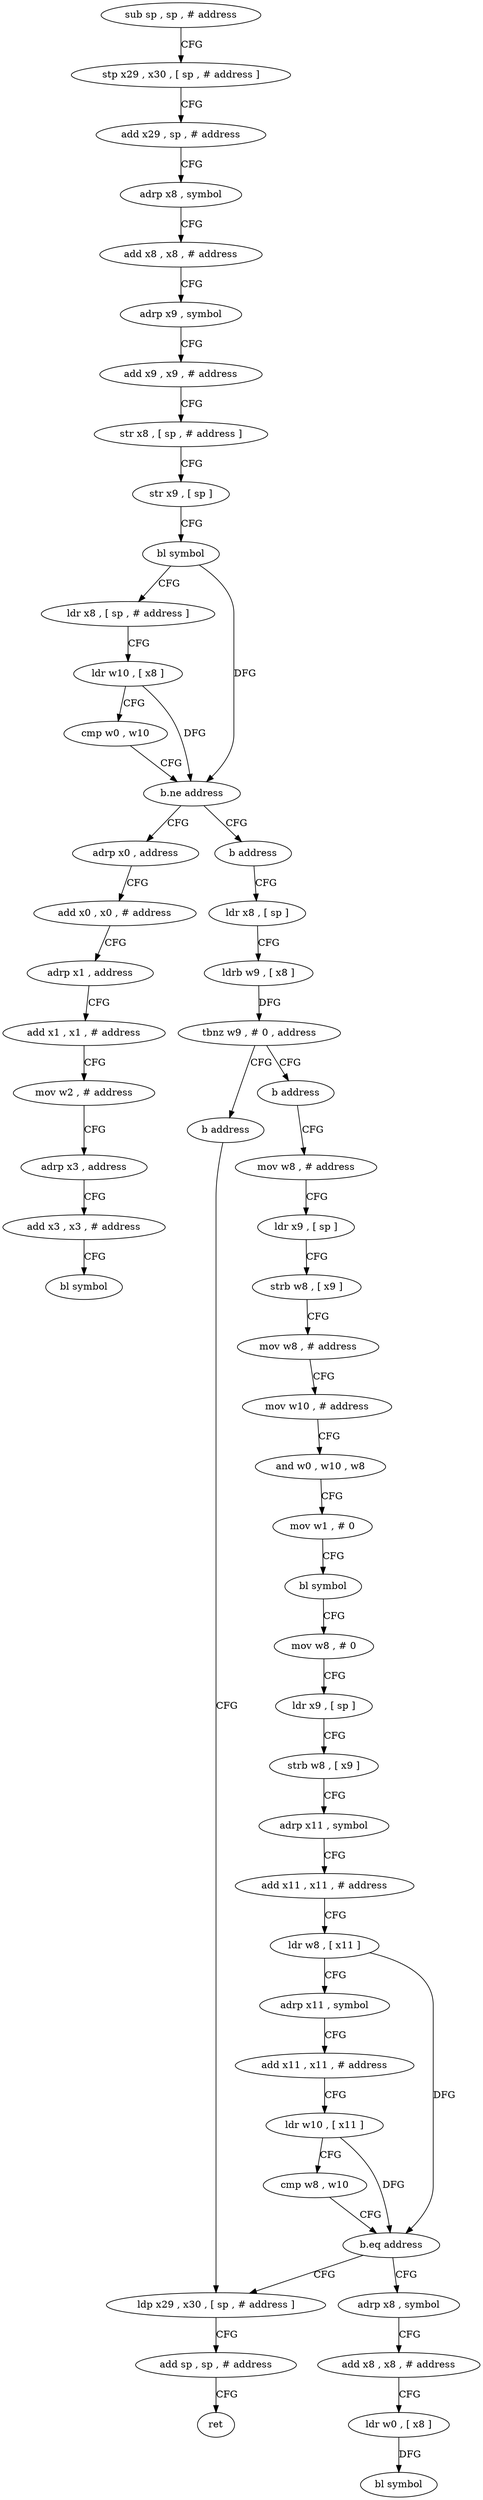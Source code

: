 digraph "func" {
"4208044" [label = "sub sp , sp , # address" ]
"4208048" [label = "stp x29 , x30 , [ sp , # address ]" ]
"4208052" [label = "add x29 , sp , # address" ]
"4208056" [label = "adrp x8 , symbol" ]
"4208060" [label = "add x8 , x8 , # address" ]
"4208064" [label = "adrp x9 , symbol" ]
"4208068" [label = "add x9 , x9 , # address" ]
"4208072" [label = "str x8 , [ sp , # address ]" ]
"4208076" [label = "str x9 , [ sp ]" ]
"4208080" [label = "bl symbol" ]
"4208084" [label = "ldr x8 , [ sp , # address ]" ]
"4208088" [label = "ldr w10 , [ x8 ]" ]
"4208092" [label = "cmp w0 , w10" ]
"4208096" [label = "b.ne address" ]
"4208104" [label = "adrp x0 , address" ]
"4208100" [label = "b address" ]
"4208108" [label = "add x0 , x0 , # address" ]
"4208112" [label = "adrp x1 , address" ]
"4208116" [label = "add x1 , x1 , # address" ]
"4208120" [label = "mov w2 , # address" ]
"4208124" [label = "adrp x3 , address" ]
"4208128" [label = "add x3 , x3 , # address" ]
"4208132" [label = "bl symbol" ]
"4208136" [label = "ldr x8 , [ sp ]" ]
"4208140" [label = "ldrb w9 , [ x8 ]" ]
"4208144" [label = "tbnz w9 , # 0 , address" ]
"4208152" [label = "b address" ]
"4208148" [label = "b address" ]
"4208248" [label = "ldp x29 , x30 , [ sp , # address ]" ]
"4208156" [label = "mov w8 , # address" ]
"4208252" [label = "add sp , sp , # address" ]
"4208256" [label = "ret" ]
"4208160" [label = "ldr x9 , [ sp ]" ]
"4208164" [label = "strb w8 , [ x9 ]" ]
"4208168" [label = "mov w8 , # address" ]
"4208172" [label = "mov w10 , # address" ]
"4208176" [label = "and w0 , w10 , w8" ]
"4208180" [label = "mov w1 , # 0" ]
"4208184" [label = "bl symbol" ]
"4208188" [label = "mov w8 , # 0" ]
"4208192" [label = "ldr x9 , [ sp ]" ]
"4208196" [label = "strb w8 , [ x9 ]" ]
"4208200" [label = "adrp x11 , symbol" ]
"4208204" [label = "add x11 , x11 , # address" ]
"4208208" [label = "ldr w8 , [ x11 ]" ]
"4208212" [label = "adrp x11 , symbol" ]
"4208216" [label = "add x11 , x11 , # address" ]
"4208220" [label = "ldr w10 , [ x11 ]" ]
"4208224" [label = "cmp w8 , w10" ]
"4208228" [label = "b.eq address" ]
"4208232" [label = "adrp x8 , symbol" ]
"4208236" [label = "add x8 , x8 , # address" ]
"4208240" [label = "ldr w0 , [ x8 ]" ]
"4208244" [label = "bl symbol" ]
"4208044" -> "4208048" [ label = "CFG" ]
"4208048" -> "4208052" [ label = "CFG" ]
"4208052" -> "4208056" [ label = "CFG" ]
"4208056" -> "4208060" [ label = "CFG" ]
"4208060" -> "4208064" [ label = "CFG" ]
"4208064" -> "4208068" [ label = "CFG" ]
"4208068" -> "4208072" [ label = "CFG" ]
"4208072" -> "4208076" [ label = "CFG" ]
"4208076" -> "4208080" [ label = "CFG" ]
"4208080" -> "4208084" [ label = "CFG" ]
"4208080" -> "4208096" [ label = "DFG" ]
"4208084" -> "4208088" [ label = "CFG" ]
"4208088" -> "4208092" [ label = "CFG" ]
"4208088" -> "4208096" [ label = "DFG" ]
"4208092" -> "4208096" [ label = "CFG" ]
"4208096" -> "4208104" [ label = "CFG" ]
"4208096" -> "4208100" [ label = "CFG" ]
"4208104" -> "4208108" [ label = "CFG" ]
"4208100" -> "4208136" [ label = "CFG" ]
"4208108" -> "4208112" [ label = "CFG" ]
"4208112" -> "4208116" [ label = "CFG" ]
"4208116" -> "4208120" [ label = "CFG" ]
"4208120" -> "4208124" [ label = "CFG" ]
"4208124" -> "4208128" [ label = "CFG" ]
"4208128" -> "4208132" [ label = "CFG" ]
"4208136" -> "4208140" [ label = "CFG" ]
"4208140" -> "4208144" [ label = "DFG" ]
"4208144" -> "4208152" [ label = "CFG" ]
"4208144" -> "4208148" [ label = "CFG" ]
"4208152" -> "4208248" [ label = "CFG" ]
"4208148" -> "4208156" [ label = "CFG" ]
"4208248" -> "4208252" [ label = "CFG" ]
"4208156" -> "4208160" [ label = "CFG" ]
"4208252" -> "4208256" [ label = "CFG" ]
"4208160" -> "4208164" [ label = "CFG" ]
"4208164" -> "4208168" [ label = "CFG" ]
"4208168" -> "4208172" [ label = "CFG" ]
"4208172" -> "4208176" [ label = "CFG" ]
"4208176" -> "4208180" [ label = "CFG" ]
"4208180" -> "4208184" [ label = "CFG" ]
"4208184" -> "4208188" [ label = "CFG" ]
"4208188" -> "4208192" [ label = "CFG" ]
"4208192" -> "4208196" [ label = "CFG" ]
"4208196" -> "4208200" [ label = "CFG" ]
"4208200" -> "4208204" [ label = "CFG" ]
"4208204" -> "4208208" [ label = "CFG" ]
"4208208" -> "4208212" [ label = "CFG" ]
"4208208" -> "4208228" [ label = "DFG" ]
"4208212" -> "4208216" [ label = "CFG" ]
"4208216" -> "4208220" [ label = "CFG" ]
"4208220" -> "4208224" [ label = "CFG" ]
"4208220" -> "4208228" [ label = "DFG" ]
"4208224" -> "4208228" [ label = "CFG" ]
"4208228" -> "4208248" [ label = "CFG" ]
"4208228" -> "4208232" [ label = "CFG" ]
"4208232" -> "4208236" [ label = "CFG" ]
"4208236" -> "4208240" [ label = "CFG" ]
"4208240" -> "4208244" [ label = "DFG" ]
}
